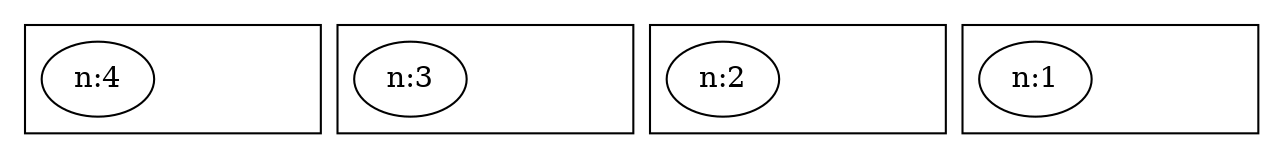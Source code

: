 digraph root {
	graph [compound=true]
	subgraph cluster_4ritsb {
		graph [label=""]
		4 [style=invisible]
		"n:4" [label="n:4"]
	}
	subgraph cluster_3tjpaz {
		graph [label=""]
		3 [style=invisible]
		"n:3" [label="n:3"]
	}
	subgraph cluster_2vfhnc {
		graph [label=""]
		2 [style=invisible]
		"n:2" [label="n:2"]
	}
	subgraph cluster_1taocq {
		graph [label=""]
		1 [style=invisible]
		"n:1" [label="n:1"]
	}
}